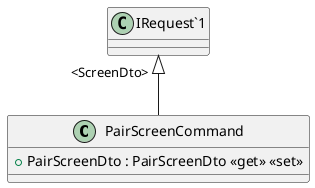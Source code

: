 @startuml
class PairScreenCommand {
    + PairScreenDto : PairScreenDto <<get>> <<set>>
}
"IRequest`1" "<ScreenDto>" <|-- PairScreenCommand
@enduml
